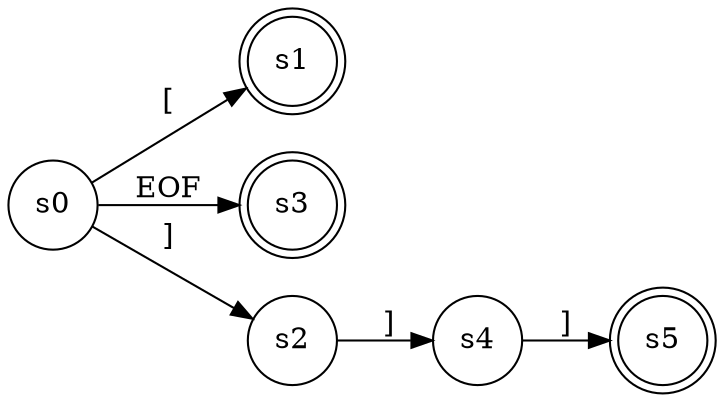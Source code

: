 digraph finite_state_machine {
	rankdir=LR;
	size="18,5"
	node [shape = doublecircle]; s1 s3 s5;
	node [shape = circle];
	s0 -> s1 [ label = "[" ];
	s0 -> s2 [ label = "]" ];
	s0 -> s3 [ label = "EOF" ];
	s2 -> s4 [ label = "]" ];
	s4 -> s5 [ label = "]" ];
}
